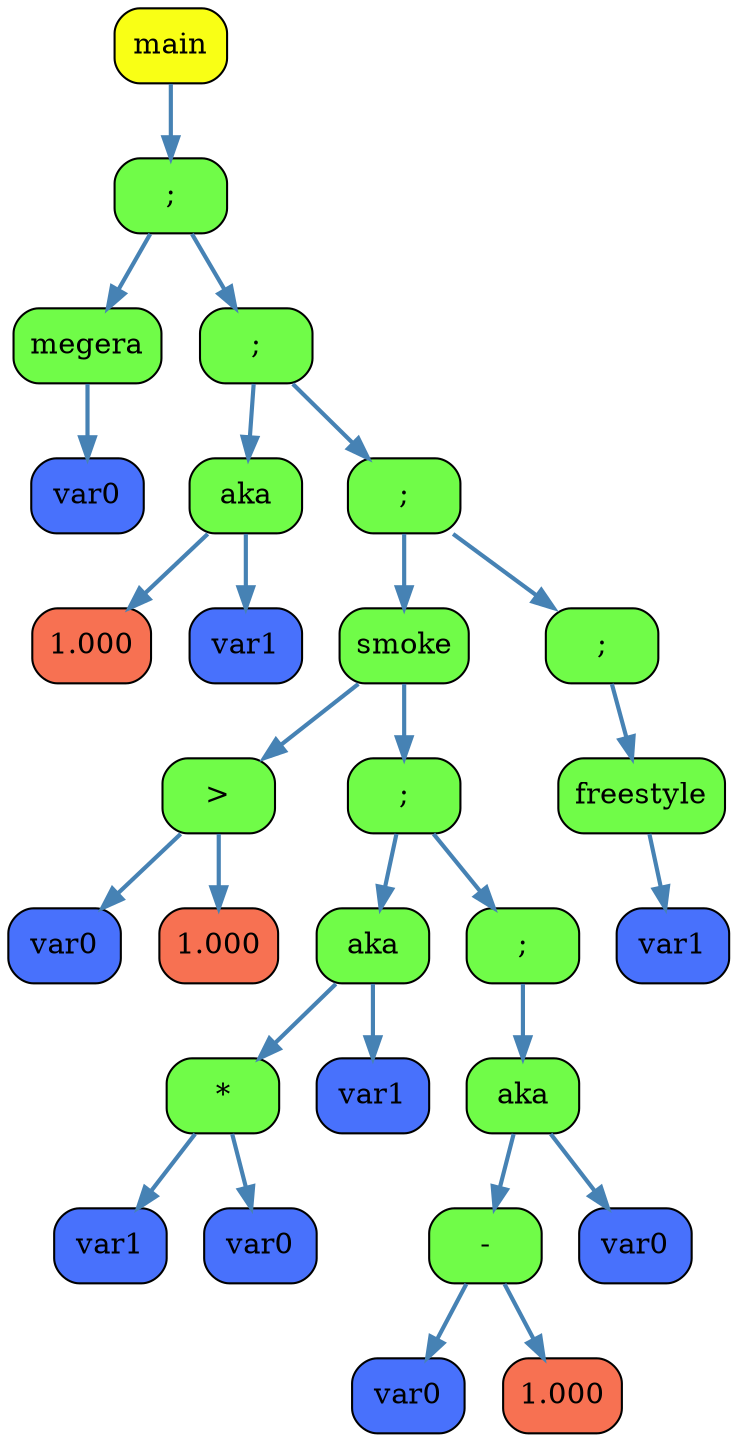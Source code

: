 digraph DotGraph
{
    Node1 [shape="box", color="black", fontcolor="black", fillcolor="#F9FF15", style="rounded, filled", weight="1", label="main"];
    Node4 [shape="box", color="black", fontcolor="black", fillcolor="#70FC48", style="rounded, filled", weight="1", label=";"];
    Node9 [shape="box", color="black", fontcolor="black", fillcolor="#70FC48", style="rounded, filled", weight="1", label="megera"];
    Node20 [shape="box", color="black", fontcolor="black", fillcolor="#4871FC", style="rounded, filled", weight="1", label="var0"];
    Node9 -> Node20 [color="#4682B4", style="bold", weight="1", label=""];
    Node4 -> Node9 [color="#4682B4", style="bold", weight="1", label=""];
    Node10 [shape="box", color="black", fontcolor="black", fillcolor="#70FC48", style="rounded, filled", weight="1", label=";"];
    Node21 [shape="box", color="black", fontcolor="black", fillcolor="#70FC48", style="rounded, filled", weight="1", label="aka"];
    Node43 [shape="box", color="black", fontcolor="black", fillcolor="#F77152", style="rounded, filled", weight="1", label="1.000"];
    Node21 -> Node43 [color="#4682B4", style="bold", weight="1", label=""];
    Node44 [shape="box", color="black", fontcolor="black", fillcolor="#4871FC", style="rounded, filled", weight="1", label="var1"];
    Node21 -> Node44 [color="#4682B4", style="bold", weight="1", label=""];
    Node10 -> Node21 [color="#4682B4", style="bold", weight="1", label=""];
    Node22 [shape="box", color="black", fontcolor="black", fillcolor="#70FC48", style="rounded, filled", weight="1", label=";"];
    Node45 [shape="box", color="black", fontcolor="black", fillcolor="#70FC48", style="rounded, filled", weight="1", label="smoke"];
    Node91 [shape="box", color="black", fontcolor="black", fillcolor="#70FC48", style="rounded, filled", weight="1", label=">"];
    Node183 [shape="box", color="black", fontcolor="black", fillcolor="#4871FC", style="rounded, filled", weight="1", label="var0"];
    Node91 -> Node183 [color="#4682B4", style="bold", weight="1", label=""];
    Node184 [shape="box", color="black", fontcolor="black", fillcolor="#F77152", style="rounded, filled", weight="1", label="1.000"];
    Node91 -> Node184 [color="#4682B4", style="bold", weight="1", label=""];
    Node45 -> Node91 [color="#4682B4", style="bold", weight="1", label=""];
    Node92 [shape="box", color="black", fontcolor="black", fillcolor="#70FC48", style="rounded, filled", weight="1", label=";"];
    Node185 [shape="box", color="black", fontcolor="black", fillcolor="#70FC48", style="rounded, filled", weight="1", label="aka"];
    Node371 [shape="box", color="black", fontcolor="black", fillcolor="#70FC48", style="rounded, filled", weight="1", label="*"];
    Node743 [shape="box", color="black", fontcolor="black", fillcolor="#4871FC", style="rounded, filled", weight="1", label="var1"];
    Node371 -> Node743 [color="#4682B4", style="bold", weight="1", label=""];
    Node744 [shape="box", color="black", fontcolor="black", fillcolor="#4871FC", style="rounded, filled", weight="1", label="var0"];
    Node371 -> Node744 [color="#4682B4", style="bold", weight="1", label=""];
    Node185 -> Node371 [color="#4682B4", style="bold", weight="1", label=""];
    Node372 [shape="box", color="black", fontcolor="black", fillcolor="#4871FC", style="rounded, filled", weight="1", label="var1"];
    Node185 -> Node372 [color="#4682B4", style="bold", weight="1", label=""];
    Node92 -> Node185 [color="#4682B4", style="bold", weight="1", label=""];
    Node186 [shape="box", color="black", fontcolor="black", fillcolor="#70FC48", style="rounded, filled", weight="1", label=";"];
    Node373 [shape="box", color="black", fontcolor="black", fillcolor="#70FC48", style="rounded, filled", weight="1", label="aka"];
    Node747 [shape="box", color="black", fontcolor="black", fillcolor="#70FC48", style="rounded, filled", weight="1", label="-"];
    Node1495 [shape="box", color="black", fontcolor="black", fillcolor="#4871FC", style="rounded, filled", weight="1", label="var0"];
    Node747 -> Node1495 [color="#4682B4", style="bold", weight="1", label=""];
    Node1496 [shape="box", color="black", fontcolor="black", fillcolor="#F77152", style="rounded, filled", weight="1", label="1.000"];
    Node747 -> Node1496 [color="#4682B4", style="bold", weight="1", label=""];
    Node373 -> Node747 [color="#4682B4", style="bold", weight="1", label=""];
    Node748 [shape="box", color="black", fontcolor="black", fillcolor="#4871FC", style="rounded, filled", weight="1", label="var0"];
    Node373 -> Node748 [color="#4682B4", style="bold", weight="1", label=""];
    Node186 -> Node373 [color="#4682B4", style="bold", weight="1", label=""];
    Node92 -> Node186 [color="#4682B4", style="bold", weight="1", label=""];
    Node45 -> Node92 [color="#4682B4", style="bold", weight="1", label=""];
    Node22 -> Node45 [color="#4682B4", style="bold", weight="1", label=""];
    Node46 [shape="box", color="black", fontcolor="black", fillcolor="#70FC48", style="rounded, filled", weight="1", label=";"];
    Node93 [shape="box", color="black", fontcolor="black", fillcolor="#70FC48", style="rounded, filled", weight="1", label="freestyle"];
    Node188 [shape="box", color="black", fontcolor="black", fillcolor="#4871FC", style="rounded, filled", weight="1", label="var1"];
    Node93 -> Node188 [color="#4682B4", style="bold", weight="1", label=""];
    Node46 -> Node93 [color="#4682B4", style="bold", weight="1", label=""];
    Node22 -> Node46 [color="#4682B4", style="bold", weight="1", label=""];
    Node10 -> Node22 [color="#4682B4", style="bold", weight="1", label=""];
    Node4 -> Node10 [color="#4682B4", style="bold", weight="1", label=""];
    Node1 -> Node4 [color="#4682B4", style="bold", weight="1", label=""];
}
